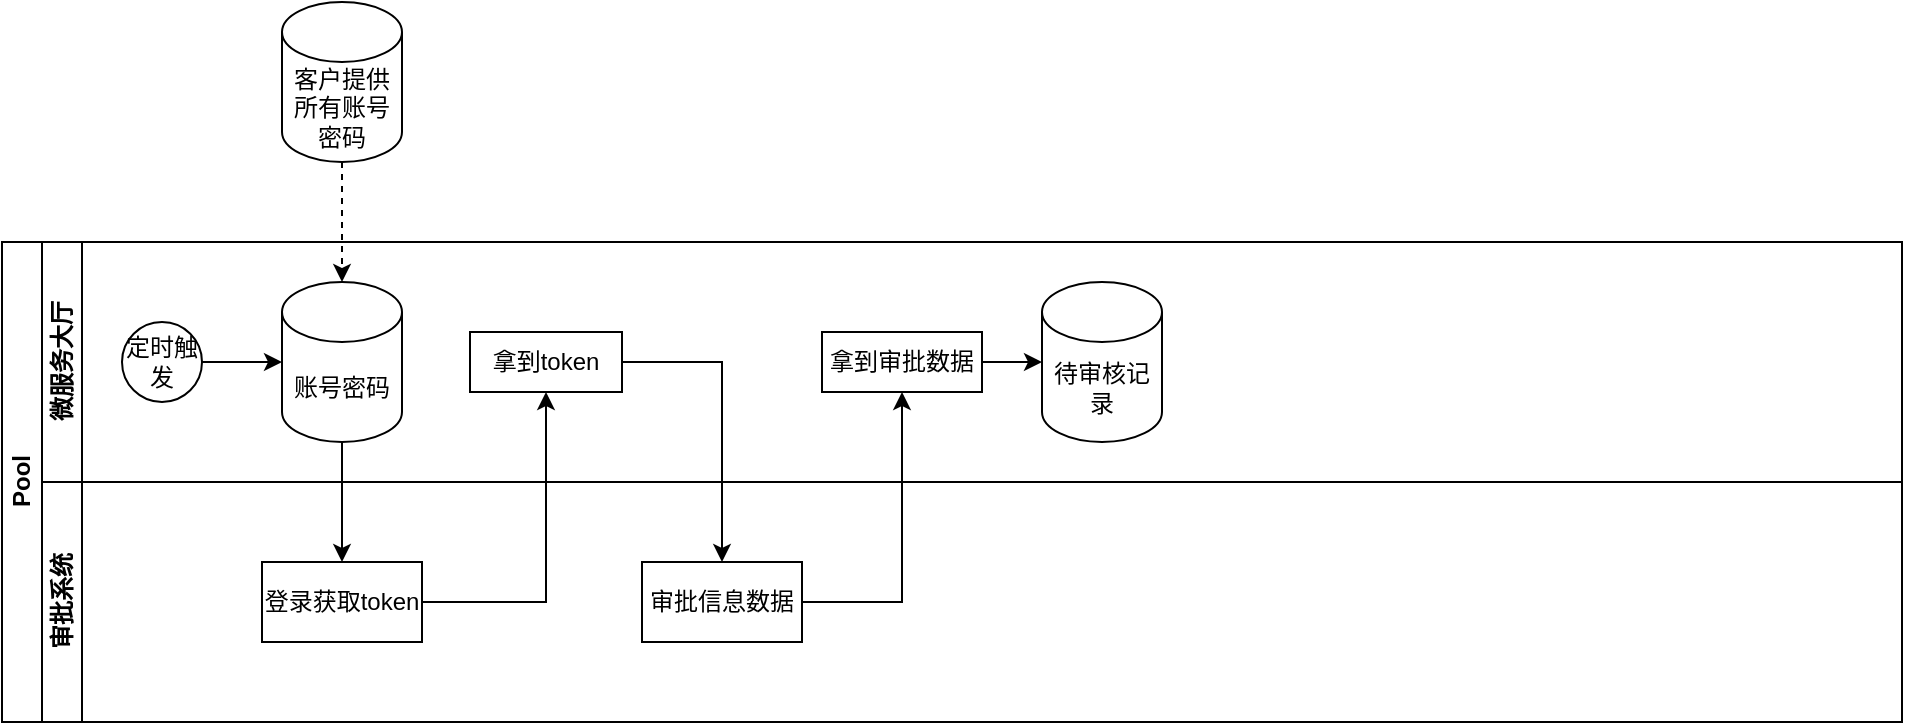 <mxfile version="19.0.2" type="github">
  <diagram id="prtHgNgQTEPvFCAcTncT" name="Page-1">
    <mxGraphModel dx="716" dy="399" grid="1" gridSize="10" guides="1" tooltips="1" connect="1" arrows="1" fold="1" page="1" pageScale="1" pageWidth="827" pageHeight="1169" math="0" shadow="0">
      <root>
        <mxCell id="0" />
        <mxCell id="1" parent="0" />
        <mxCell id="dNxyNK7c78bLwvsdeMH5-19" value="Pool" style="swimlane;html=1;childLayout=stackLayout;resizeParent=1;resizeParentMax=0;horizontal=0;startSize=20;horizontalStack=0;" parent="1" vertex="1">
          <mxGeometry x="120" y="120" width="950" height="240" as="geometry" />
        </mxCell>
        <mxCell id="dNxyNK7c78bLwvsdeMH5-20" value="微服务大厅" style="swimlane;html=1;startSize=20;horizontal=0;" parent="dNxyNK7c78bLwvsdeMH5-19" vertex="1">
          <mxGeometry x="20" width="930" height="120" as="geometry" />
        </mxCell>
        <mxCell id="dNxyNK7c78bLwvsdeMH5-25" value="" style="edgeStyle=orthogonalEdgeStyle;rounded=0;orthogonalLoop=1;jettySize=auto;html=1;" parent="dNxyNK7c78bLwvsdeMH5-20" source="dNxyNK7c78bLwvsdeMH5-23" edge="1">
          <mxGeometry relative="1" as="geometry">
            <mxPoint x="120.0" y="60" as="targetPoint" />
          </mxGeometry>
        </mxCell>
        <mxCell id="dNxyNK7c78bLwvsdeMH5-23" value="定时触发" style="ellipse;whiteSpace=wrap;html=1;" parent="dNxyNK7c78bLwvsdeMH5-20" vertex="1">
          <mxGeometry x="40" y="40" width="40" height="40" as="geometry" />
        </mxCell>
        <mxCell id="ZbN3b4UycV-KaBpLIudY-3" value="账号密码" style="shape=cylinder3;whiteSpace=wrap;html=1;boundedLbl=1;backgroundOutline=1;size=15;" vertex="1" parent="dNxyNK7c78bLwvsdeMH5-20">
          <mxGeometry x="120" y="20" width="60" height="80" as="geometry" />
        </mxCell>
        <mxCell id="ZbN3b4UycV-KaBpLIudY-12" value="拿到token" style="rounded=0;whiteSpace=wrap;html=1;" vertex="1" parent="dNxyNK7c78bLwvsdeMH5-20">
          <mxGeometry x="214" y="45" width="76" height="30" as="geometry" />
        </mxCell>
        <mxCell id="ZbN3b4UycV-KaBpLIudY-16" value="拿到审批数据" style="rounded=0;whiteSpace=wrap;html=1;" vertex="1" parent="dNxyNK7c78bLwvsdeMH5-20">
          <mxGeometry x="390" y="45" width="80" height="30" as="geometry" />
        </mxCell>
        <mxCell id="ZbN3b4UycV-KaBpLIudY-18" value="待审核记录" style="shape=cylinder3;whiteSpace=wrap;html=1;boundedLbl=1;backgroundOutline=1;size=15;" vertex="1" parent="dNxyNK7c78bLwvsdeMH5-20">
          <mxGeometry x="500" y="20" width="60" height="80" as="geometry" />
        </mxCell>
        <mxCell id="ZbN3b4UycV-KaBpLIudY-17" style="edgeStyle=orthogonalEdgeStyle;rounded=0;orthogonalLoop=1;jettySize=auto;html=1;" edge="1" parent="dNxyNK7c78bLwvsdeMH5-20" source="ZbN3b4UycV-KaBpLIudY-16" target="ZbN3b4UycV-KaBpLIudY-18">
          <mxGeometry relative="1" as="geometry">
            <mxPoint x="500" y="60" as="targetPoint" />
          </mxGeometry>
        </mxCell>
        <mxCell id="dNxyNK7c78bLwvsdeMH5-21" value="审批系统" style="swimlane;html=1;startSize=20;horizontal=0;" parent="dNxyNK7c78bLwvsdeMH5-19" vertex="1">
          <mxGeometry x="20" y="120" width="930" height="120" as="geometry" />
        </mxCell>
        <mxCell id="dNxyNK7c78bLwvsdeMH5-26" value="登录获取token" style="rounded=0;whiteSpace=wrap;html=1;fontFamily=Helvetica;fontSize=12;fontColor=#000000;align=center;" parent="dNxyNK7c78bLwvsdeMH5-21" vertex="1">
          <mxGeometry x="110" y="40" width="80" height="40" as="geometry" />
        </mxCell>
        <mxCell id="ZbN3b4UycV-KaBpLIudY-14" value="审批信息数据" style="rounded=0;whiteSpace=wrap;html=1;fontFamily=Helvetica;fontSize=12;fontColor=#000000;align=center;" vertex="1" parent="dNxyNK7c78bLwvsdeMH5-21">
          <mxGeometry x="300" y="40" width="80" height="40" as="geometry" />
        </mxCell>
        <mxCell id="ZbN3b4UycV-KaBpLIudY-10" style="edgeStyle=orthogonalEdgeStyle;rounded=0;orthogonalLoop=1;jettySize=auto;html=1;" edge="1" parent="dNxyNK7c78bLwvsdeMH5-19" source="ZbN3b4UycV-KaBpLIudY-3" target="dNxyNK7c78bLwvsdeMH5-26">
          <mxGeometry relative="1" as="geometry" />
        </mxCell>
        <mxCell id="ZbN3b4UycV-KaBpLIudY-11" style="edgeStyle=orthogonalEdgeStyle;rounded=0;orthogonalLoop=1;jettySize=auto;html=1;" edge="1" parent="dNxyNK7c78bLwvsdeMH5-19" source="dNxyNK7c78bLwvsdeMH5-26" target="ZbN3b4UycV-KaBpLIudY-12">
          <mxGeometry relative="1" as="geometry">
            <mxPoint x="250" y="90" as="targetPoint" />
          </mxGeometry>
        </mxCell>
        <mxCell id="ZbN3b4UycV-KaBpLIudY-13" style="edgeStyle=orthogonalEdgeStyle;rounded=0;orthogonalLoop=1;jettySize=auto;html=1;" edge="1" parent="dNxyNK7c78bLwvsdeMH5-19" source="ZbN3b4UycV-KaBpLIudY-12" target="ZbN3b4UycV-KaBpLIudY-14">
          <mxGeometry relative="1" as="geometry">
            <mxPoint x="330" y="160" as="targetPoint" />
          </mxGeometry>
        </mxCell>
        <mxCell id="ZbN3b4UycV-KaBpLIudY-15" style="edgeStyle=orthogonalEdgeStyle;rounded=0;orthogonalLoop=1;jettySize=auto;html=1;" edge="1" parent="dNxyNK7c78bLwvsdeMH5-19" source="ZbN3b4UycV-KaBpLIudY-14" target="ZbN3b4UycV-KaBpLIudY-16">
          <mxGeometry relative="1" as="geometry">
            <mxPoint x="420" y="70" as="targetPoint" />
          </mxGeometry>
        </mxCell>
        <mxCell id="ZbN3b4UycV-KaBpLIudY-5" style="edgeStyle=orthogonalEdgeStyle;rounded=0;orthogonalLoop=1;jettySize=auto;html=1;dashed=1;" edge="1" parent="1" source="ZbN3b4UycV-KaBpLIudY-4" target="ZbN3b4UycV-KaBpLIudY-3">
          <mxGeometry relative="1" as="geometry" />
        </mxCell>
        <mxCell id="ZbN3b4UycV-KaBpLIudY-4" value="客户提供所有账号密码" style="shape=cylinder3;whiteSpace=wrap;html=1;boundedLbl=1;backgroundOutline=1;size=15;" vertex="1" parent="1">
          <mxGeometry x="260" width="60" height="80" as="geometry" />
        </mxCell>
      </root>
    </mxGraphModel>
  </diagram>
</mxfile>
